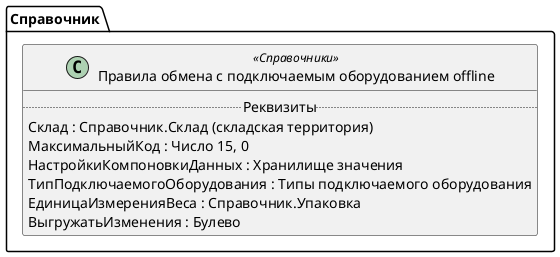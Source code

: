 ﻿@startuml ПравилаОбменаСПодключаемымОборудованиемOffline
'!include templates.wsd
'..\include templates.wsd
class Справочник.ПравилаОбменаСПодключаемымОборудованиемOffline as "Правила обмена с подключаемым оборудованием offline" <<Справочники>>
{
..Реквизиты..
Склад : Справочник.Склад (складская территория)
МаксимальныйКод : Число 15, 0
НастройкиКомпоновкиДанных : Хранилище значения
ТипПодключаемогоОборудования : Типы подключаемого оборудования
ЕдиницаИзмеренияВеса : Справочник.Упаковка
ВыгружатьИзменения : Булево
}
@enduml
